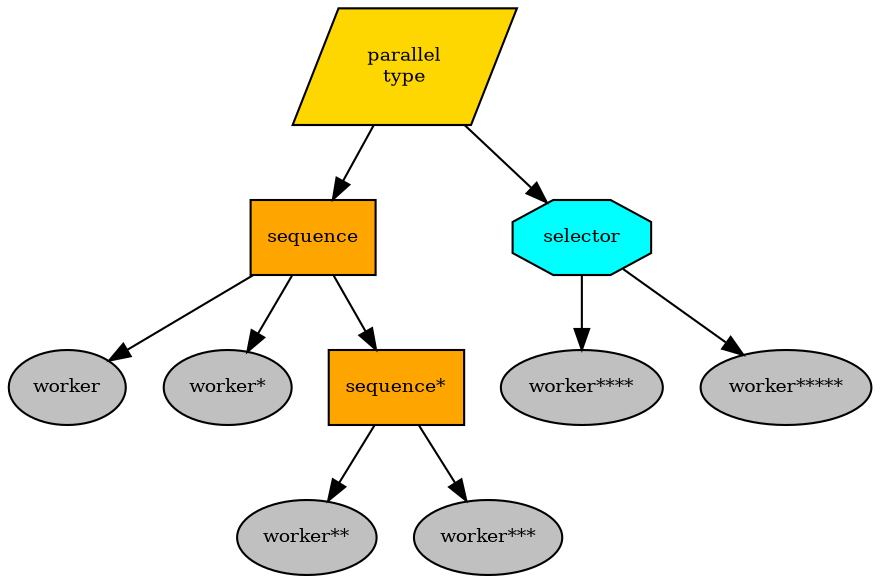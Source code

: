 digraph pastafarianism {
ordering=out;
graph [fontname="times-roman"];
node [fontname="times-roman"];
edge [fontname="times-roman"];
parallel [fillcolor=gold, fontcolor=black, fontsize=9, label="parallel\ntype", shape=parallelogram, style=filled];
sequence [fillcolor=orange, fontcolor=black, fontsize=9, label=sequence, shape=box, style=filled];
parallel -> sequence;
worker [fillcolor=gray, fontcolor=black, fontsize=9, label=worker, shape=ellipse, style=filled];
sequence -> worker;
"worker*" [fillcolor=gray, fontcolor=black, fontsize=9, label="worker*", shape=ellipse, style=filled];
sequence -> "worker*";
"sequence*" [fillcolor=orange, fontcolor=black, fontsize=9, label="sequence*", shape=box, style=filled];
sequence -> "sequence*";
"worker**" [fillcolor=gray, fontcolor=black, fontsize=9, label="worker**", shape=ellipse, style=filled];
"sequence*" -> "worker**";
"worker***" [fillcolor=gray, fontcolor=black, fontsize=9, label="worker***", shape=ellipse, style=filled];
"sequence*" -> "worker***";
selector [fillcolor=cyan, fontcolor=black, fontsize=9, label=selector, shape=octagon, style=filled];
parallel -> selector;
"worker****" [fillcolor=gray, fontcolor=black, fontsize=9, label="worker****", shape=ellipse, style=filled];
selector -> "worker****";
"worker*****" [fillcolor=gray, fontcolor=black, fontsize=9, label="worker*****", shape=ellipse, style=filled];
selector -> "worker*****";
}
